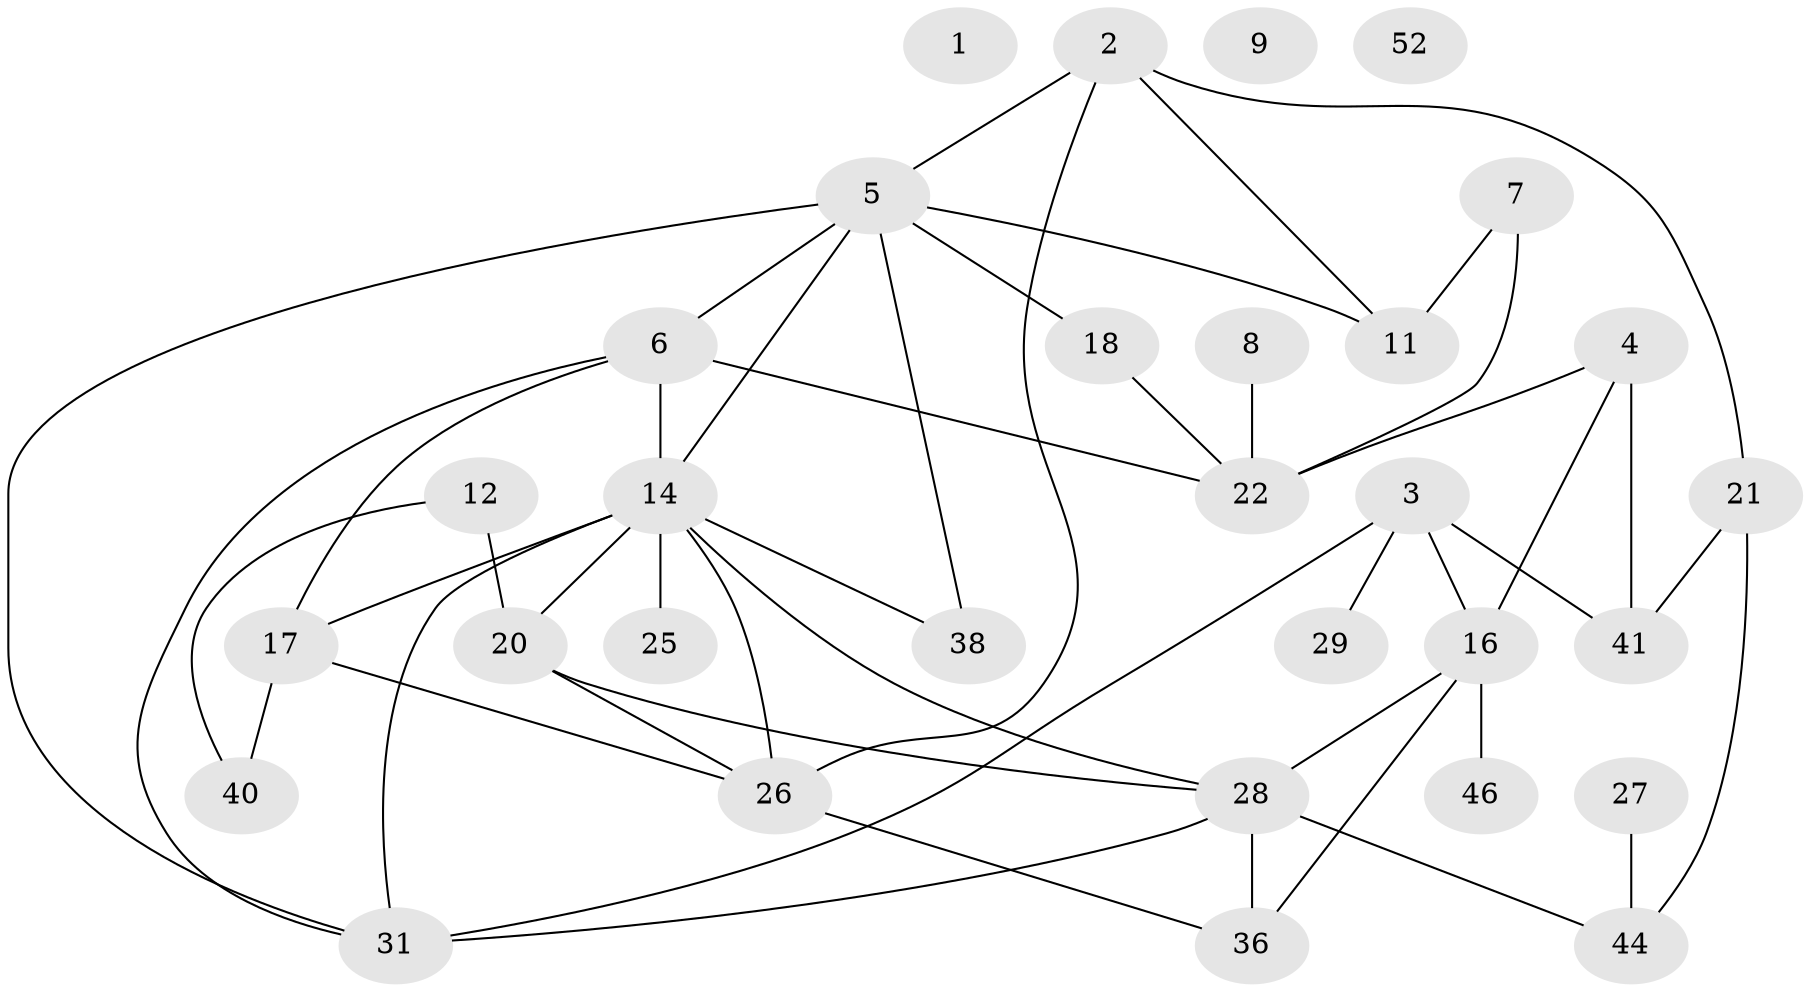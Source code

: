 // original degree distribution, {1: 0.19230769230769232, 3: 0.21153846153846154, 5: 0.17307692307692307, 2: 0.28846153846153844, 0: 0.038461538461538464, 6: 0.019230769230769232, 4: 0.07692307692307693}
// Generated by graph-tools (version 1.1) at 2025/41/03/06/25 10:41:21]
// undirected, 31 vertices, 48 edges
graph export_dot {
graph [start="1"]
  node [color=gray90,style=filled];
  1 [super="+13"];
  2 [super="+37"];
  3 [super="+10"];
  4;
  5 [super="+39"];
  6 [super="+32"];
  7;
  8;
  9;
  11 [super="+51"];
  12 [super="+50"];
  14 [super="+15"];
  16 [super="+45"];
  17 [super="+19"];
  18 [super="+30"];
  20 [super="+47"];
  21 [super="+24"];
  22 [super="+23"];
  25;
  26 [super="+33"];
  27;
  28 [super="+34"];
  29 [super="+49"];
  31 [super="+35"];
  36 [super="+48"];
  38 [super="+42"];
  40;
  41 [super="+43"];
  44;
  46;
  52;
  2 -- 26;
  2 -- 5;
  2 -- 11;
  2 -- 21;
  3 -- 41;
  3 -- 29;
  3 -- 16;
  3 -- 31;
  4 -- 22;
  4 -- 16;
  4 -- 41;
  5 -- 6;
  5 -- 38 [weight=2];
  5 -- 18;
  5 -- 11;
  5 -- 14;
  5 -- 31;
  6 -- 17;
  6 -- 22;
  6 -- 14;
  6 -- 31;
  7 -- 22;
  7 -- 11;
  8 -- 22;
  12 -- 20;
  12 -- 40;
  14 -- 25;
  14 -- 28;
  14 -- 38;
  14 -- 17;
  14 -- 20;
  14 -- 26;
  14 -- 31;
  16 -- 28;
  16 -- 46;
  16 -- 36;
  17 -- 26;
  17 -- 40;
  18 -- 22;
  20 -- 26;
  20 -- 28;
  21 -- 41;
  21 -- 44;
  26 -- 36;
  27 -- 44;
  28 -- 31;
  28 -- 36;
  28 -- 44;
}
